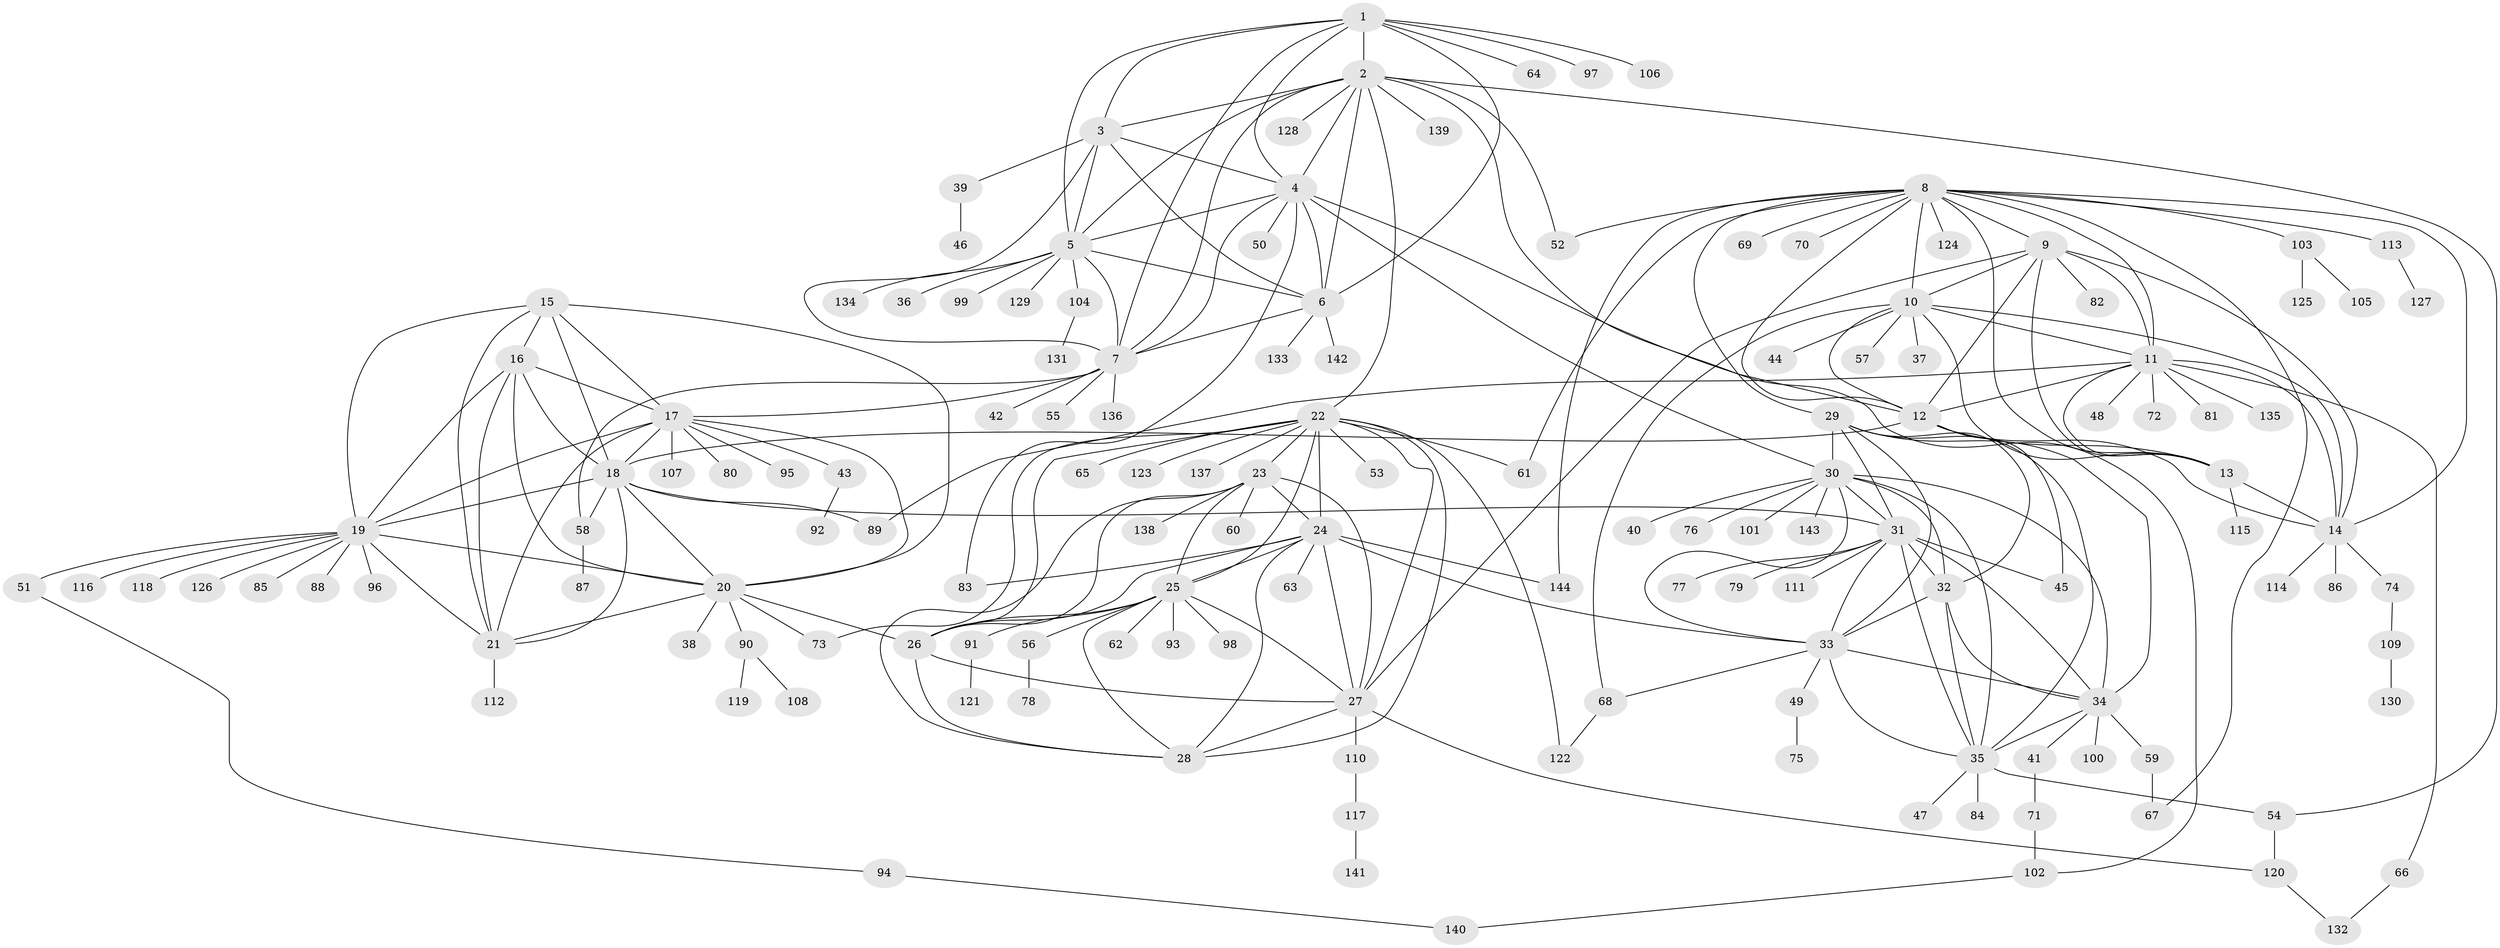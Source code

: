 // coarse degree distribution, {7: 0.04504504504504504, 21: 0.009009009009009009, 11: 0.018018018018018018, 8: 0.018018018018018018, 9: 0.02702702702702703, 14: 0.009009009009009009, 6: 0.018018018018018018, 12: 0.018018018018018018, 10: 0.018018018018018018, 5: 0.036036036036036036, 4: 0.009009009009009009, 13: 0.009009009009009009, 1: 0.5675675675675675, 2: 0.15315315315315314, 3: 0.04504504504504504}
// Generated by graph-tools (version 1.1) at 2025/24/03/03/25 07:24:14]
// undirected, 144 vertices, 240 edges
graph export_dot {
graph [start="1"]
  node [color=gray90,style=filled];
  1;
  2;
  3;
  4;
  5;
  6;
  7;
  8;
  9;
  10;
  11;
  12;
  13;
  14;
  15;
  16;
  17;
  18;
  19;
  20;
  21;
  22;
  23;
  24;
  25;
  26;
  27;
  28;
  29;
  30;
  31;
  32;
  33;
  34;
  35;
  36;
  37;
  38;
  39;
  40;
  41;
  42;
  43;
  44;
  45;
  46;
  47;
  48;
  49;
  50;
  51;
  52;
  53;
  54;
  55;
  56;
  57;
  58;
  59;
  60;
  61;
  62;
  63;
  64;
  65;
  66;
  67;
  68;
  69;
  70;
  71;
  72;
  73;
  74;
  75;
  76;
  77;
  78;
  79;
  80;
  81;
  82;
  83;
  84;
  85;
  86;
  87;
  88;
  89;
  90;
  91;
  92;
  93;
  94;
  95;
  96;
  97;
  98;
  99;
  100;
  101;
  102;
  103;
  104;
  105;
  106;
  107;
  108;
  109;
  110;
  111;
  112;
  113;
  114;
  115;
  116;
  117;
  118;
  119;
  120;
  121;
  122;
  123;
  124;
  125;
  126;
  127;
  128;
  129;
  130;
  131;
  132;
  133;
  134;
  135;
  136;
  137;
  138;
  139;
  140;
  141;
  142;
  143;
  144;
  1 -- 2;
  1 -- 3;
  1 -- 4;
  1 -- 5;
  1 -- 6;
  1 -- 7;
  1 -- 64;
  1 -- 97;
  1 -- 106;
  2 -- 3;
  2 -- 4;
  2 -- 5;
  2 -- 6;
  2 -- 7;
  2 -- 22;
  2 -- 52;
  2 -- 54;
  2 -- 102;
  2 -- 128;
  2 -- 139;
  3 -- 4;
  3 -- 5;
  3 -- 6;
  3 -- 7;
  3 -- 39;
  4 -- 5;
  4 -- 6;
  4 -- 7;
  4 -- 12;
  4 -- 30;
  4 -- 50;
  4 -- 83;
  5 -- 6;
  5 -- 7;
  5 -- 36;
  5 -- 99;
  5 -- 104;
  5 -- 129;
  5 -- 134;
  6 -- 7;
  6 -- 133;
  6 -- 142;
  7 -- 17;
  7 -- 42;
  7 -- 55;
  7 -- 58;
  7 -- 136;
  8 -- 9;
  8 -- 10;
  8 -- 11;
  8 -- 12;
  8 -- 13;
  8 -- 14;
  8 -- 29;
  8 -- 52;
  8 -- 61;
  8 -- 67;
  8 -- 69;
  8 -- 70;
  8 -- 103;
  8 -- 113;
  8 -- 124;
  8 -- 144;
  9 -- 10;
  9 -- 11;
  9 -- 12;
  9 -- 13;
  9 -- 14;
  9 -- 27;
  9 -- 82;
  10 -- 11;
  10 -- 12;
  10 -- 13;
  10 -- 14;
  10 -- 37;
  10 -- 44;
  10 -- 57;
  10 -- 68;
  11 -- 12;
  11 -- 13;
  11 -- 14;
  11 -- 48;
  11 -- 66;
  11 -- 72;
  11 -- 81;
  11 -- 89;
  11 -- 135;
  12 -- 13;
  12 -- 14;
  12 -- 18;
  12 -- 45;
  13 -- 14;
  13 -- 115;
  14 -- 74;
  14 -- 86;
  14 -- 114;
  15 -- 16;
  15 -- 17;
  15 -- 18;
  15 -- 19;
  15 -- 20;
  15 -- 21;
  16 -- 17;
  16 -- 18;
  16 -- 19;
  16 -- 20;
  16 -- 21;
  17 -- 18;
  17 -- 19;
  17 -- 20;
  17 -- 21;
  17 -- 43;
  17 -- 80;
  17 -- 95;
  17 -- 107;
  18 -- 19;
  18 -- 20;
  18 -- 21;
  18 -- 31;
  18 -- 58;
  18 -- 89;
  19 -- 20;
  19 -- 21;
  19 -- 51;
  19 -- 85;
  19 -- 88;
  19 -- 96;
  19 -- 116;
  19 -- 118;
  19 -- 126;
  20 -- 21;
  20 -- 26;
  20 -- 38;
  20 -- 73;
  20 -- 90;
  21 -- 112;
  22 -- 23;
  22 -- 24;
  22 -- 25;
  22 -- 26;
  22 -- 27;
  22 -- 28;
  22 -- 53;
  22 -- 61;
  22 -- 65;
  22 -- 73;
  22 -- 122;
  22 -- 123;
  22 -- 137;
  23 -- 24;
  23 -- 25;
  23 -- 26;
  23 -- 27;
  23 -- 28;
  23 -- 60;
  23 -- 138;
  24 -- 25;
  24 -- 26;
  24 -- 27;
  24 -- 28;
  24 -- 33;
  24 -- 63;
  24 -- 83;
  24 -- 144;
  25 -- 26;
  25 -- 27;
  25 -- 28;
  25 -- 56;
  25 -- 62;
  25 -- 91;
  25 -- 93;
  25 -- 98;
  26 -- 27;
  26 -- 28;
  27 -- 28;
  27 -- 110;
  27 -- 120;
  29 -- 30;
  29 -- 31;
  29 -- 32;
  29 -- 33;
  29 -- 34;
  29 -- 35;
  30 -- 31;
  30 -- 32;
  30 -- 33;
  30 -- 34;
  30 -- 35;
  30 -- 40;
  30 -- 76;
  30 -- 101;
  30 -- 143;
  31 -- 32;
  31 -- 33;
  31 -- 34;
  31 -- 35;
  31 -- 45;
  31 -- 77;
  31 -- 79;
  31 -- 111;
  32 -- 33;
  32 -- 34;
  32 -- 35;
  33 -- 34;
  33 -- 35;
  33 -- 49;
  33 -- 68;
  34 -- 35;
  34 -- 41;
  34 -- 59;
  34 -- 100;
  35 -- 47;
  35 -- 54;
  35 -- 84;
  39 -- 46;
  41 -- 71;
  43 -- 92;
  49 -- 75;
  51 -- 94;
  54 -- 120;
  56 -- 78;
  58 -- 87;
  59 -- 67;
  66 -- 132;
  68 -- 122;
  71 -- 102;
  74 -- 109;
  90 -- 108;
  90 -- 119;
  91 -- 121;
  94 -- 140;
  102 -- 140;
  103 -- 105;
  103 -- 125;
  104 -- 131;
  109 -- 130;
  110 -- 117;
  113 -- 127;
  117 -- 141;
  120 -- 132;
}
